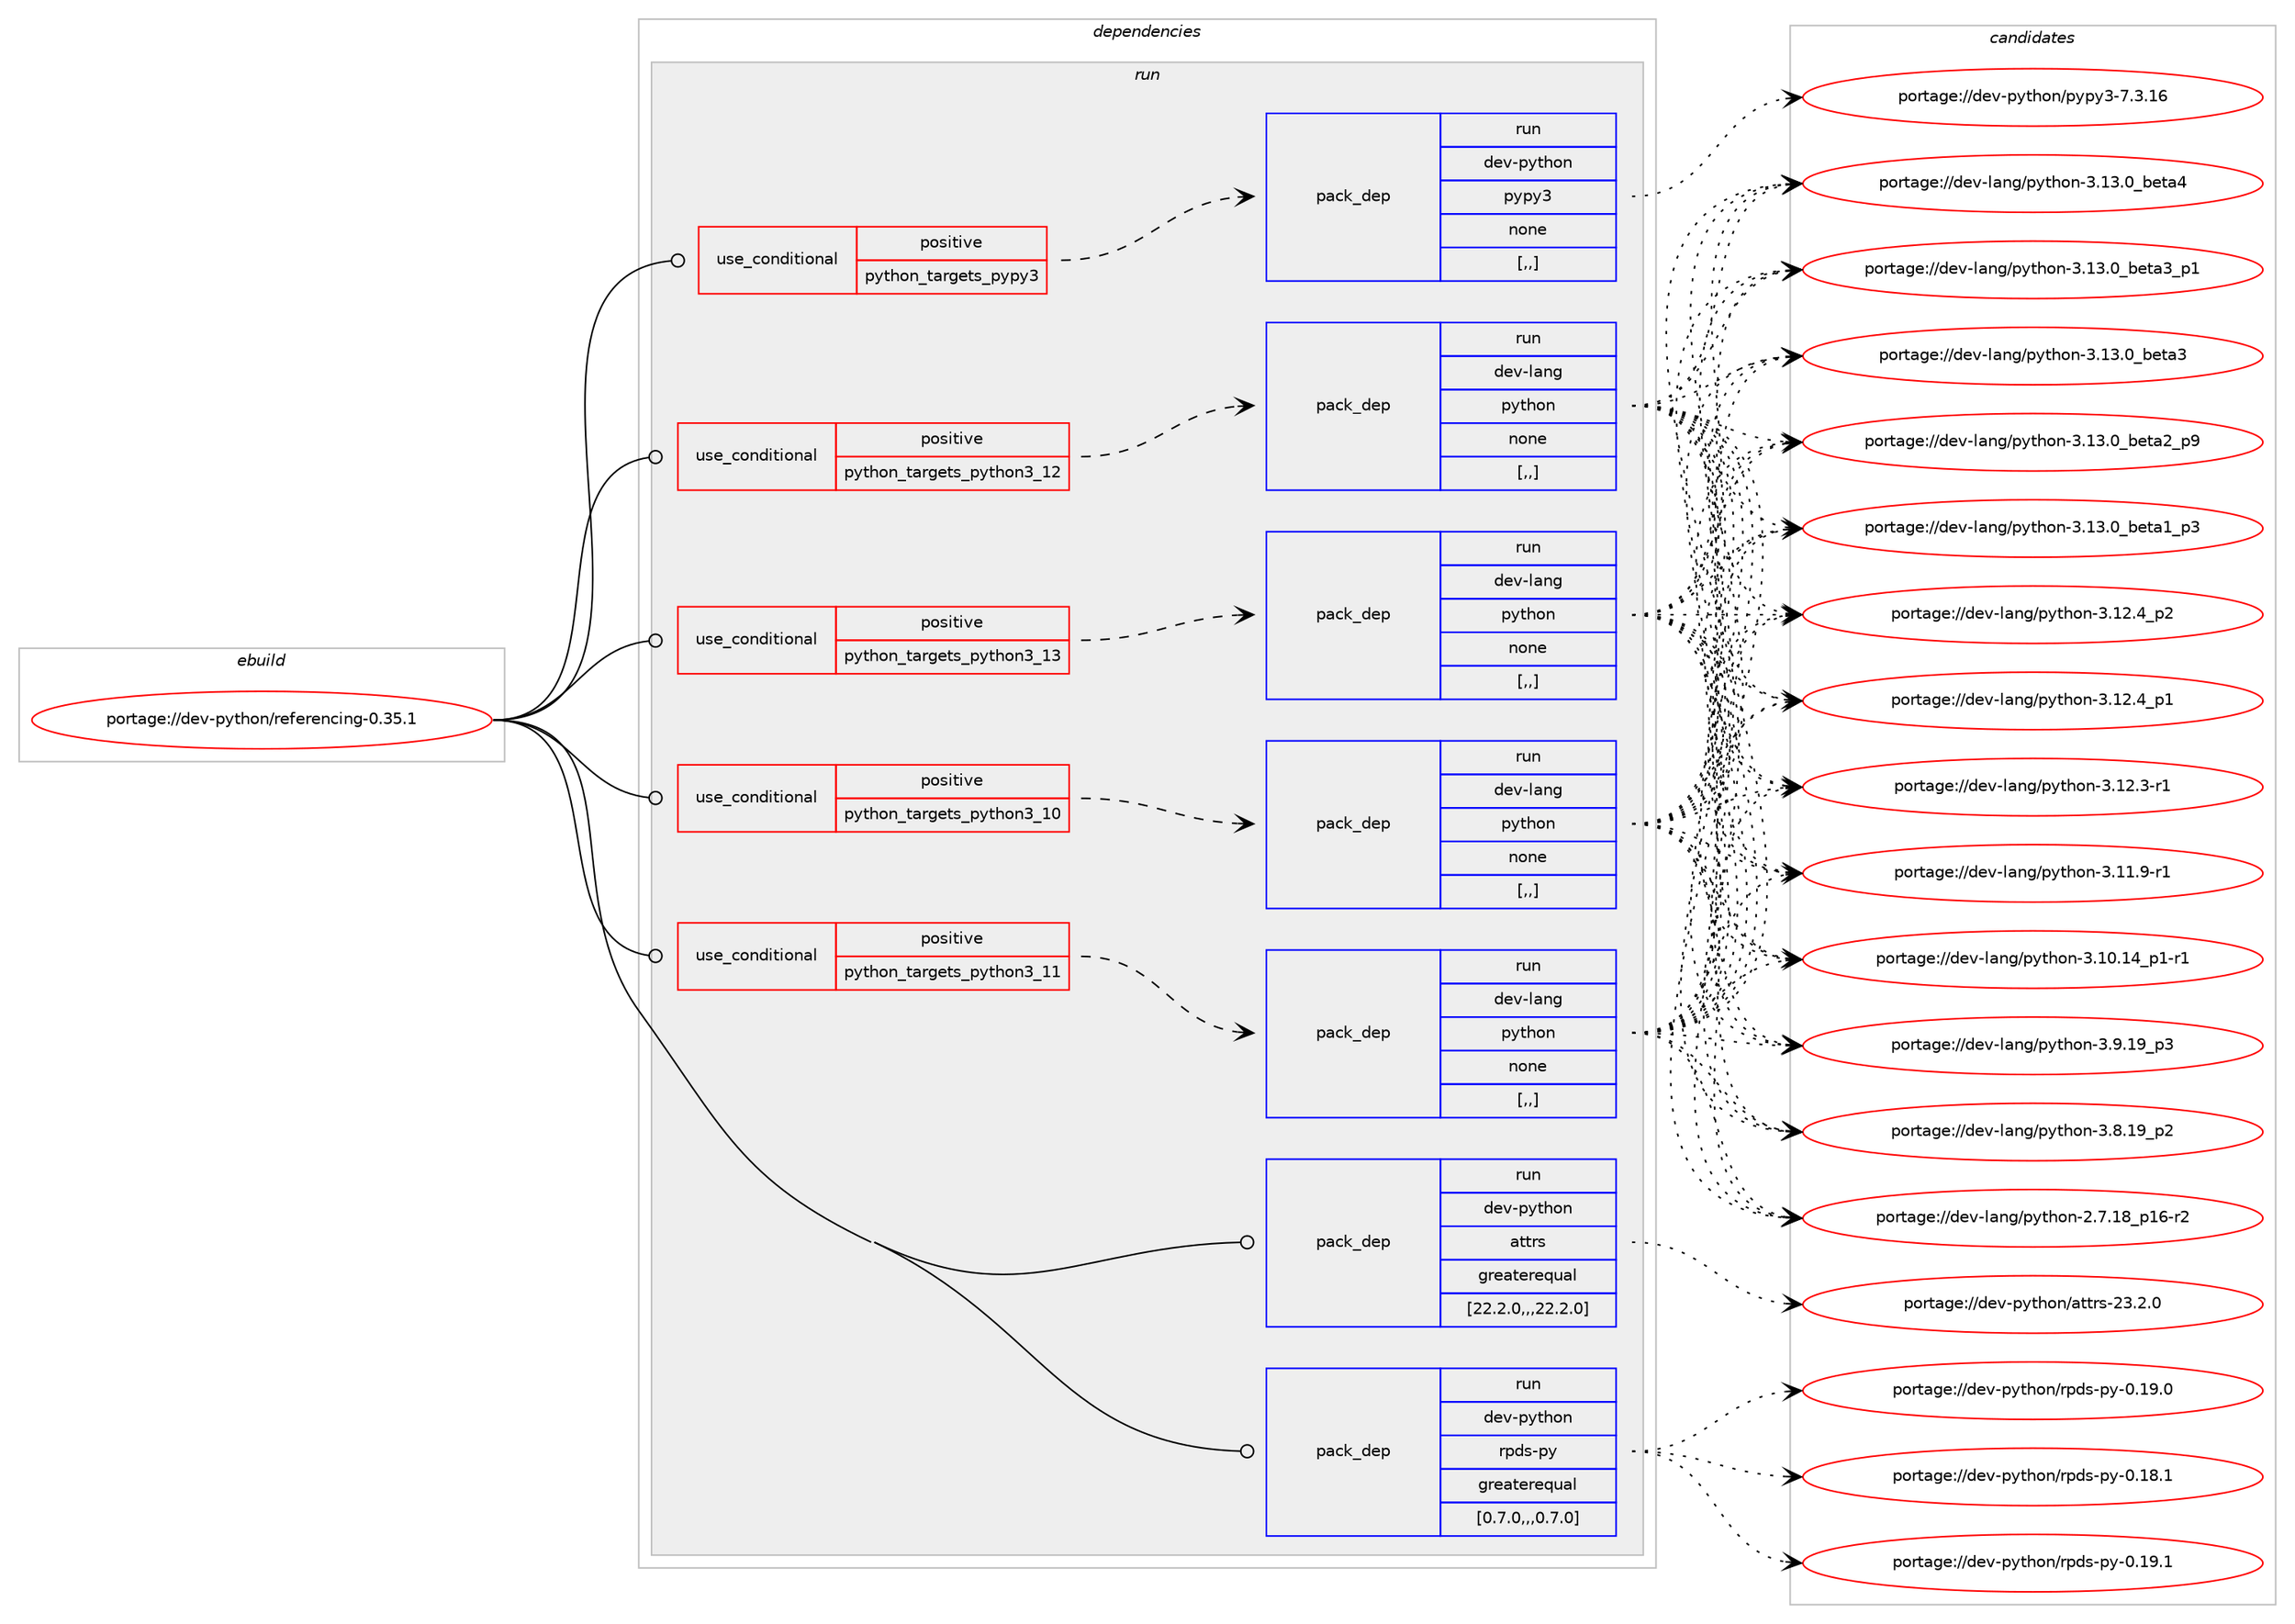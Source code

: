 digraph prolog {

# *************
# Graph options
# *************

newrank=true;
concentrate=true;
compound=true;
graph [rankdir=LR,fontname=Helvetica,fontsize=10,ranksep=1.5];#, ranksep=2.5, nodesep=0.2];
edge  [arrowhead=vee];
node  [fontname=Helvetica,fontsize=10];

# **********
# The ebuild
# **********

subgraph cluster_leftcol {
color=gray;
label=<<i>ebuild</i>>;
id [label="portage://dev-python/referencing-0.35.1", color=red, width=4, href="../dev-python/referencing-0.35.1.svg"];
}

# ****************
# The dependencies
# ****************

subgraph cluster_midcol {
color=gray;
label=<<i>dependencies</i>>;
subgraph cluster_compile {
fillcolor="#eeeeee";
style=filled;
label=<<i>compile</i>>;
}
subgraph cluster_compileandrun {
fillcolor="#eeeeee";
style=filled;
label=<<i>compile and run</i>>;
}
subgraph cluster_run {
fillcolor="#eeeeee";
style=filled;
label=<<i>run</i>>;
subgraph cond38978 {
dependency161980 [label=<<TABLE BORDER="0" CELLBORDER="1" CELLSPACING="0" CELLPADDING="4"><TR><TD ROWSPAN="3" CELLPADDING="10">use_conditional</TD></TR><TR><TD>positive</TD></TR><TR><TD>python_targets_pypy3</TD></TR></TABLE>>, shape=none, color=red];
subgraph pack121729 {
dependency161981 [label=<<TABLE BORDER="0" CELLBORDER="1" CELLSPACING="0" CELLPADDING="4" WIDTH="220"><TR><TD ROWSPAN="6" CELLPADDING="30">pack_dep</TD></TR><TR><TD WIDTH="110">run</TD></TR><TR><TD>dev-python</TD></TR><TR><TD>pypy3</TD></TR><TR><TD>none</TD></TR><TR><TD>[,,]</TD></TR></TABLE>>, shape=none, color=blue];
}
dependency161980:e -> dependency161981:w [weight=20,style="dashed",arrowhead="vee"];
}
id:e -> dependency161980:w [weight=20,style="solid",arrowhead="odot"];
subgraph cond38979 {
dependency161982 [label=<<TABLE BORDER="0" CELLBORDER="1" CELLSPACING="0" CELLPADDING="4"><TR><TD ROWSPAN="3" CELLPADDING="10">use_conditional</TD></TR><TR><TD>positive</TD></TR><TR><TD>python_targets_python3_10</TD></TR></TABLE>>, shape=none, color=red];
subgraph pack121730 {
dependency161983 [label=<<TABLE BORDER="0" CELLBORDER="1" CELLSPACING="0" CELLPADDING="4" WIDTH="220"><TR><TD ROWSPAN="6" CELLPADDING="30">pack_dep</TD></TR><TR><TD WIDTH="110">run</TD></TR><TR><TD>dev-lang</TD></TR><TR><TD>python</TD></TR><TR><TD>none</TD></TR><TR><TD>[,,]</TD></TR></TABLE>>, shape=none, color=blue];
}
dependency161982:e -> dependency161983:w [weight=20,style="dashed",arrowhead="vee"];
}
id:e -> dependency161982:w [weight=20,style="solid",arrowhead="odot"];
subgraph cond38980 {
dependency161984 [label=<<TABLE BORDER="0" CELLBORDER="1" CELLSPACING="0" CELLPADDING="4"><TR><TD ROWSPAN="3" CELLPADDING="10">use_conditional</TD></TR><TR><TD>positive</TD></TR><TR><TD>python_targets_python3_11</TD></TR></TABLE>>, shape=none, color=red];
subgraph pack121731 {
dependency161985 [label=<<TABLE BORDER="0" CELLBORDER="1" CELLSPACING="0" CELLPADDING="4" WIDTH="220"><TR><TD ROWSPAN="6" CELLPADDING="30">pack_dep</TD></TR><TR><TD WIDTH="110">run</TD></TR><TR><TD>dev-lang</TD></TR><TR><TD>python</TD></TR><TR><TD>none</TD></TR><TR><TD>[,,]</TD></TR></TABLE>>, shape=none, color=blue];
}
dependency161984:e -> dependency161985:w [weight=20,style="dashed",arrowhead="vee"];
}
id:e -> dependency161984:w [weight=20,style="solid",arrowhead="odot"];
subgraph cond38981 {
dependency161986 [label=<<TABLE BORDER="0" CELLBORDER="1" CELLSPACING="0" CELLPADDING="4"><TR><TD ROWSPAN="3" CELLPADDING="10">use_conditional</TD></TR><TR><TD>positive</TD></TR><TR><TD>python_targets_python3_12</TD></TR></TABLE>>, shape=none, color=red];
subgraph pack121732 {
dependency161987 [label=<<TABLE BORDER="0" CELLBORDER="1" CELLSPACING="0" CELLPADDING="4" WIDTH="220"><TR><TD ROWSPAN="6" CELLPADDING="30">pack_dep</TD></TR><TR><TD WIDTH="110">run</TD></TR><TR><TD>dev-lang</TD></TR><TR><TD>python</TD></TR><TR><TD>none</TD></TR><TR><TD>[,,]</TD></TR></TABLE>>, shape=none, color=blue];
}
dependency161986:e -> dependency161987:w [weight=20,style="dashed",arrowhead="vee"];
}
id:e -> dependency161986:w [weight=20,style="solid",arrowhead="odot"];
subgraph cond38982 {
dependency161988 [label=<<TABLE BORDER="0" CELLBORDER="1" CELLSPACING="0" CELLPADDING="4"><TR><TD ROWSPAN="3" CELLPADDING="10">use_conditional</TD></TR><TR><TD>positive</TD></TR><TR><TD>python_targets_python3_13</TD></TR></TABLE>>, shape=none, color=red];
subgraph pack121733 {
dependency161989 [label=<<TABLE BORDER="0" CELLBORDER="1" CELLSPACING="0" CELLPADDING="4" WIDTH="220"><TR><TD ROWSPAN="6" CELLPADDING="30">pack_dep</TD></TR><TR><TD WIDTH="110">run</TD></TR><TR><TD>dev-lang</TD></TR><TR><TD>python</TD></TR><TR><TD>none</TD></TR><TR><TD>[,,]</TD></TR></TABLE>>, shape=none, color=blue];
}
dependency161988:e -> dependency161989:w [weight=20,style="dashed",arrowhead="vee"];
}
id:e -> dependency161988:w [weight=20,style="solid",arrowhead="odot"];
subgraph pack121734 {
dependency161990 [label=<<TABLE BORDER="0" CELLBORDER="1" CELLSPACING="0" CELLPADDING="4" WIDTH="220"><TR><TD ROWSPAN="6" CELLPADDING="30">pack_dep</TD></TR><TR><TD WIDTH="110">run</TD></TR><TR><TD>dev-python</TD></TR><TR><TD>attrs</TD></TR><TR><TD>greaterequal</TD></TR><TR><TD>[22.2.0,,,22.2.0]</TD></TR></TABLE>>, shape=none, color=blue];
}
id:e -> dependency161990:w [weight=20,style="solid",arrowhead="odot"];
subgraph pack121735 {
dependency161991 [label=<<TABLE BORDER="0" CELLBORDER="1" CELLSPACING="0" CELLPADDING="4" WIDTH="220"><TR><TD ROWSPAN="6" CELLPADDING="30">pack_dep</TD></TR><TR><TD WIDTH="110">run</TD></TR><TR><TD>dev-python</TD></TR><TR><TD>rpds-py</TD></TR><TR><TD>greaterequal</TD></TR><TR><TD>[0.7.0,,,0.7.0]</TD></TR></TABLE>>, shape=none, color=blue];
}
id:e -> dependency161991:w [weight=20,style="solid",arrowhead="odot"];
}
}

# **************
# The candidates
# **************

subgraph cluster_choices {
rank=same;
color=gray;
label=<<i>candidates</i>>;

subgraph choice121729 {
color=black;
nodesep=1;
choice10010111845112121116104111110471121211121215145554651464954 [label="portage://dev-python/pypy3-7.3.16", color=red, width=4,href="../dev-python/pypy3-7.3.16.svg"];
dependency161981:e -> choice10010111845112121116104111110471121211121215145554651464954:w [style=dotted,weight="100"];
}
subgraph choice121730 {
color=black;
nodesep=1;
choice1001011184510897110103471121211161041111104551464951464895981011169752 [label="portage://dev-lang/python-3.13.0_beta4", color=red, width=4,href="../dev-lang/python-3.13.0_beta4.svg"];
choice10010111845108971101034711212111610411111045514649514648959810111697519511249 [label="portage://dev-lang/python-3.13.0_beta3_p1", color=red, width=4,href="../dev-lang/python-3.13.0_beta3_p1.svg"];
choice1001011184510897110103471121211161041111104551464951464895981011169751 [label="portage://dev-lang/python-3.13.0_beta3", color=red, width=4,href="../dev-lang/python-3.13.0_beta3.svg"];
choice10010111845108971101034711212111610411111045514649514648959810111697509511257 [label="portage://dev-lang/python-3.13.0_beta2_p9", color=red, width=4,href="../dev-lang/python-3.13.0_beta2_p9.svg"];
choice10010111845108971101034711212111610411111045514649514648959810111697499511251 [label="portage://dev-lang/python-3.13.0_beta1_p3", color=red, width=4,href="../dev-lang/python-3.13.0_beta1_p3.svg"];
choice100101118451089711010347112121116104111110455146495046529511250 [label="portage://dev-lang/python-3.12.4_p2", color=red, width=4,href="../dev-lang/python-3.12.4_p2.svg"];
choice100101118451089711010347112121116104111110455146495046529511249 [label="portage://dev-lang/python-3.12.4_p1", color=red, width=4,href="../dev-lang/python-3.12.4_p1.svg"];
choice100101118451089711010347112121116104111110455146495046514511449 [label="portage://dev-lang/python-3.12.3-r1", color=red, width=4,href="../dev-lang/python-3.12.3-r1.svg"];
choice100101118451089711010347112121116104111110455146494946574511449 [label="portage://dev-lang/python-3.11.9-r1", color=red, width=4,href="../dev-lang/python-3.11.9-r1.svg"];
choice100101118451089711010347112121116104111110455146494846495295112494511449 [label="portage://dev-lang/python-3.10.14_p1-r1", color=red, width=4,href="../dev-lang/python-3.10.14_p1-r1.svg"];
choice100101118451089711010347112121116104111110455146574649579511251 [label="portage://dev-lang/python-3.9.19_p3", color=red, width=4,href="../dev-lang/python-3.9.19_p3.svg"];
choice100101118451089711010347112121116104111110455146564649579511250 [label="portage://dev-lang/python-3.8.19_p2", color=red, width=4,href="../dev-lang/python-3.8.19_p2.svg"];
choice100101118451089711010347112121116104111110455046554649569511249544511450 [label="portage://dev-lang/python-2.7.18_p16-r2", color=red, width=4,href="../dev-lang/python-2.7.18_p16-r2.svg"];
dependency161983:e -> choice1001011184510897110103471121211161041111104551464951464895981011169752:w [style=dotted,weight="100"];
dependency161983:e -> choice10010111845108971101034711212111610411111045514649514648959810111697519511249:w [style=dotted,weight="100"];
dependency161983:e -> choice1001011184510897110103471121211161041111104551464951464895981011169751:w [style=dotted,weight="100"];
dependency161983:e -> choice10010111845108971101034711212111610411111045514649514648959810111697509511257:w [style=dotted,weight="100"];
dependency161983:e -> choice10010111845108971101034711212111610411111045514649514648959810111697499511251:w [style=dotted,weight="100"];
dependency161983:e -> choice100101118451089711010347112121116104111110455146495046529511250:w [style=dotted,weight="100"];
dependency161983:e -> choice100101118451089711010347112121116104111110455146495046529511249:w [style=dotted,weight="100"];
dependency161983:e -> choice100101118451089711010347112121116104111110455146495046514511449:w [style=dotted,weight="100"];
dependency161983:e -> choice100101118451089711010347112121116104111110455146494946574511449:w [style=dotted,weight="100"];
dependency161983:e -> choice100101118451089711010347112121116104111110455146494846495295112494511449:w [style=dotted,weight="100"];
dependency161983:e -> choice100101118451089711010347112121116104111110455146574649579511251:w [style=dotted,weight="100"];
dependency161983:e -> choice100101118451089711010347112121116104111110455146564649579511250:w [style=dotted,weight="100"];
dependency161983:e -> choice100101118451089711010347112121116104111110455046554649569511249544511450:w [style=dotted,weight="100"];
}
subgraph choice121731 {
color=black;
nodesep=1;
choice1001011184510897110103471121211161041111104551464951464895981011169752 [label="portage://dev-lang/python-3.13.0_beta4", color=red, width=4,href="../dev-lang/python-3.13.0_beta4.svg"];
choice10010111845108971101034711212111610411111045514649514648959810111697519511249 [label="portage://dev-lang/python-3.13.0_beta3_p1", color=red, width=4,href="../dev-lang/python-3.13.0_beta3_p1.svg"];
choice1001011184510897110103471121211161041111104551464951464895981011169751 [label="portage://dev-lang/python-3.13.0_beta3", color=red, width=4,href="../dev-lang/python-3.13.0_beta3.svg"];
choice10010111845108971101034711212111610411111045514649514648959810111697509511257 [label="portage://dev-lang/python-3.13.0_beta2_p9", color=red, width=4,href="../dev-lang/python-3.13.0_beta2_p9.svg"];
choice10010111845108971101034711212111610411111045514649514648959810111697499511251 [label="portage://dev-lang/python-3.13.0_beta1_p3", color=red, width=4,href="../dev-lang/python-3.13.0_beta1_p3.svg"];
choice100101118451089711010347112121116104111110455146495046529511250 [label="portage://dev-lang/python-3.12.4_p2", color=red, width=4,href="../dev-lang/python-3.12.4_p2.svg"];
choice100101118451089711010347112121116104111110455146495046529511249 [label="portage://dev-lang/python-3.12.4_p1", color=red, width=4,href="../dev-lang/python-3.12.4_p1.svg"];
choice100101118451089711010347112121116104111110455146495046514511449 [label="portage://dev-lang/python-3.12.3-r1", color=red, width=4,href="../dev-lang/python-3.12.3-r1.svg"];
choice100101118451089711010347112121116104111110455146494946574511449 [label="portage://dev-lang/python-3.11.9-r1", color=red, width=4,href="../dev-lang/python-3.11.9-r1.svg"];
choice100101118451089711010347112121116104111110455146494846495295112494511449 [label="portage://dev-lang/python-3.10.14_p1-r1", color=red, width=4,href="../dev-lang/python-3.10.14_p1-r1.svg"];
choice100101118451089711010347112121116104111110455146574649579511251 [label="portage://dev-lang/python-3.9.19_p3", color=red, width=4,href="../dev-lang/python-3.9.19_p3.svg"];
choice100101118451089711010347112121116104111110455146564649579511250 [label="portage://dev-lang/python-3.8.19_p2", color=red, width=4,href="../dev-lang/python-3.8.19_p2.svg"];
choice100101118451089711010347112121116104111110455046554649569511249544511450 [label="portage://dev-lang/python-2.7.18_p16-r2", color=red, width=4,href="../dev-lang/python-2.7.18_p16-r2.svg"];
dependency161985:e -> choice1001011184510897110103471121211161041111104551464951464895981011169752:w [style=dotted,weight="100"];
dependency161985:e -> choice10010111845108971101034711212111610411111045514649514648959810111697519511249:w [style=dotted,weight="100"];
dependency161985:e -> choice1001011184510897110103471121211161041111104551464951464895981011169751:w [style=dotted,weight="100"];
dependency161985:e -> choice10010111845108971101034711212111610411111045514649514648959810111697509511257:w [style=dotted,weight="100"];
dependency161985:e -> choice10010111845108971101034711212111610411111045514649514648959810111697499511251:w [style=dotted,weight="100"];
dependency161985:e -> choice100101118451089711010347112121116104111110455146495046529511250:w [style=dotted,weight="100"];
dependency161985:e -> choice100101118451089711010347112121116104111110455146495046529511249:w [style=dotted,weight="100"];
dependency161985:e -> choice100101118451089711010347112121116104111110455146495046514511449:w [style=dotted,weight="100"];
dependency161985:e -> choice100101118451089711010347112121116104111110455146494946574511449:w [style=dotted,weight="100"];
dependency161985:e -> choice100101118451089711010347112121116104111110455146494846495295112494511449:w [style=dotted,weight="100"];
dependency161985:e -> choice100101118451089711010347112121116104111110455146574649579511251:w [style=dotted,weight="100"];
dependency161985:e -> choice100101118451089711010347112121116104111110455146564649579511250:w [style=dotted,weight="100"];
dependency161985:e -> choice100101118451089711010347112121116104111110455046554649569511249544511450:w [style=dotted,weight="100"];
}
subgraph choice121732 {
color=black;
nodesep=1;
choice1001011184510897110103471121211161041111104551464951464895981011169752 [label="portage://dev-lang/python-3.13.0_beta4", color=red, width=4,href="../dev-lang/python-3.13.0_beta4.svg"];
choice10010111845108971101034711212111610411111045514649514648959810111697519511249 [label="portage://dev-lang/python-3.13.0_beta3_p1", color=red, width=4,href="../dev-lang/python-3.13.0_beta3_p1.svg"];
choice1001011184510897110103471121211161041111104551464951464895981011169751 [label="portage://dev-lang/python-3.13.0_beta3", color=red, width=4,href="../dev-lang/python-3.13.0_beta3.svg"];
choice10010111845108971101034711212111610411111045514649514648959810111697509511257 [label="portage://dev-lang/python-3.13.0_beta2_p9", color=red, width=4,href="../dev-lang/python-3.13.0_beta2_p9.svg"];
choice10010111845108971101034711212111610411111045514649514648959810111697499511251 [label="portage://dev-lang/python-3.13.0_beta1_p3", color=red, width=4,href="../dev-lang/python-3.13.0_beta1_p3.svg"];
choice100101118451089711010347112121116104111110455146495046529511250 [label="portage://dev-lang/python-3.12.4_p2", color=red, width=4,href="../dev-lang/python-3.12.4_p2.svg"];
choice100101118451089711010347112121116104111110455146495046529511249 [label="portage://dev-lang/python-3.12.4_p1", color=red, width=4,href="../dev-lang/python-3.12.4_p1.svg"];
choice100101118451089711010347112121116104111110455146495046514511449 [label="portage://dev-lang/python-3.12.3-r1", color=red, width=4,href="../dev-lang/python-3.12.3-r1.svg"];
choice100101118451089711010347112121116104111110455146494946574511449 [label="portage://dev-lang/python-3.11.9-r1", color=red, width=4,href="../dev-lang/python-3.11.9-r1.svg"];
choice100101118451089711010347112121116104111110455146494846495295112494511449 [label="portage://dev-lang/python-3.10.14_p1-r1", color=red, width=4,href="../dev-lang/python-3.10.14_p1-r1.svg"];
choice100101118451089711010347112121116104111110455146574649579511251 [label="portage://dev-lang/python-3.9.19_p3", color=red, width=4,href="../dev-lang/python-3.9.19_p3.svg"];
choice100101118451089711010347112121116104111110455146564649579511250 [label="portage://dev-lang/python-3.8.19_p2", color=red, width=4,href="../dev-lang/python-3.8.19_p2.svg"];
choice100101118451089711010347112121116104111110455046554649569511249544511450 [label="portage://dev-lang/python-2.7.18_p16-r2", color=red, width=4,href="../dev-lang/python-2.7.18_p16-r2.svg"];
dependency161987:e -> choice1001011184510897110103471121211161041111104551464951464895981011169752:w [style=dotted,weight="100"];
dependency161987:e -> choice10010111845108971101034711212111610411111045514649514648959810111697519511249:w [style=dotted,weight="100"];
dependency161987:e -> choice1001011184510897110103471121211161041111104551464951464895981011169751:w [style=dotted,weight="100"];
dependency161987:e -> choice10010111845108971101034711212111610411111045514649514648959810111697509511257:w [style=dotted,weight="100"];
dependency161987:e -> choice10010111845108971101034711212111610411111045514649514648959810111697499511251:w [style=dotted,weight="100"];
dependency161987:e -> choice100101118451089711010347112121116104111110455146495046529511250:w [style=dotted,weight="100"];
dependency161987:e -> choice100101118451089711010347112121116104111110455146495046529511249:w [style=dotted,weight="100"];
dependency161987:e -> choice100101118451089711010347112121116104111110455146495046514511449:w [style=dotted,weight="100"];
dependency161987:e -> choice100101118451089711010347112121116104111110455146494946574511449:w [style=dotted,weight="100"];
dependency161987:e -> choice100101118451089711010347112121116104111110455146494846495295112494511449:w [style=dotted,weight="100"];
dependency161987:e -> choice100101118451089711010347112121116104111110455146574649579511251:w [style=dotted,weight="100"];
dependency161987:e -> choice100101118451089711010347112121116104111110455146564649579511250:w [style=dotted,weight="100"];
dependency161987:e -> choice100101118451089711010347112121116104111110455046554649569511249544511450:w [style=dotted,weight="100"];
}
subgraph choice121733 {
color=black;
nodesep=1;
choice1001011184510897110103471121211161041111104551464951464895981011169752 [label="portage://dev-lang/python-3.13.0_beta4", color=red, width=4,href="../dev-lang/python-3.13.0_beta4.svg"];
choice10010111845108971101034711212111610411111045514649514648959810111697519511249 [label="portage://dev-lang/python-3.13.0_beta3_p1", color=red, width=4,href="../dev-lang/python-3.13.0_beta3_p1.svg"];
choice1001011184510897110103471121211161041111104551464951464895981011169751 [label="portage://dev-lang/python-3.13.0_beta3", color=red, width=4,href="../dev-lang/python-3.13.0_beta3.svg"];
choice10010111845108971101034711212111610411111045514649514648959810111697509511257 [label="portage://dev-lang/python-3.13.0_beta2_p9", color=red, width=4,href="../dev-lang/python-3.13.0_beta2_p9.svg"];
choice10010111845108971101034711212111610411111045514649514648959810111697499511251 [label="portage://dev-lang/python-3.13.0_beta1_p3", color=red, width=4,href="../dev-lang/python-3.13.0_beta1_p3.svg"];
choice100101118451089711010347112121116104111110455146495046529511250 [label="portage://dev-lang/python-3.12.4_p2", color=red, width=4,href="../dev-lang/python-3.12.4_p2.svg"];
choice100101118451089711010347112121116104111110455146495046529511249 [label="portage://dev-lang/python-3.12.4_p1", color=red, width=4,href="../dev-lang/python-3.12.4_p1.svg"];
choice100101118451089711010347112121116104111110455146495046514511449 [label="portage://dev-lang/python-3.12.3-r1", color=red, width=4,href="../dev-lang/python-3.12.3-r1.svg"];
choice100101118451089711010347112121116104111110455146494946574511449 [label="portage://dev-lang/python-3.11.9-r1", color=red, width=4,href="../dev-lang/python-3.11.9-r1.svg"];
choice100101118451089711010347112121116104111110455146494846495295112494511449 [label="portage://dev-lang/python-3.10.14_p1-r1", color=red, width=4,href="../dev-lang/python-3.10.14_p1-r1.svg"];
choice100101118451089711010347112121116104111110455146574649579511251 [label="portage://dev-lang/python-3.9.19_p3", color=red, width=4,href="../dev-lang/python-3.9.19_p3.svg"];
choice100101118451089711010347112121116104111110455146564649579511250 [label="portage://dev-lang/python-3.8.19_p2", color=red, width=4,href="../dev-lang/python-3.8.19_p2.svg"];
choice100101118451089711010347112121116104111110455046554649569511249544511450 [label="portage://dev-lang/python-2.7.18_p16-r2", color=red, width=4,href="../dev-lang/python-2.7.18_p16-r2.svg"];
dependency161989:e -> choice1001011184510897110103471121211161041111104551464951464895981011169752:w [style=dotted,weight="100"];
dependency161989:e -> choice10010111845108971101034711212111610411111045514649514648959810111697519511249:w [style=dotted,weight="100"];
dependency161989:e -> choice1001011184510897110103471121211161041111104551464951464895981011169751:w [style=dotted,weight="100"];
dependency161989:e -> choice10010111845108971101034711212111610411111045514649514648959810111697509511257:w [style=dotted,weight="100"];
dependency161989:e -> choice10010111845108971101034711212111610411111045514649514648959810111697499511251:w [style=dotted,weight="100"];
dependency161989:e -> choice100101118451089711010347112121116104111110455146495046529511250:w [style=dotted,weight="100"];
dependency161989:e -> choice100101118451089711010347112121116104111110455146495046529511249:w [style=dotted,weight="100"];
dependency161989:e -> choice100101118451089711010347112121116104111110455146495046514511449:w [style=dotted,weight="100"];
dependency161989:e -> choice100101118451089711010347112121116104111110455146494946574511449:w [style=dotted,weight="100"];
dependency161989:e -> choice100101118451089711010347112121116104111110455146494846495295112494511449:w [style=dotted,weight="100"];
dependency161989:e -> choice100101118451089711010347112121116104111110455146574649579511251:w [style=dotted,weight="100"];
dependency161989:e -> choice100101118451089711010347112121116104111110455146564649579511250:w [style=dotted,weight="100"];
dependency161989:e -> choice100101118451089711010347112121116104111110455046554649569511249544511450:w [style=dotted,weight="100"];
}
subgraph choice121734 {
color=black;
nodesep=1;
choice10010111845112121116104111110479711611611411545505146504648 [label="portage://dev-python/attrs-23.2.0", color=red, width=4,href="../dev-python/attrs-23.2.0.svg"];
dependency161990:e -> choice10010111845112121116104111110479711611611411545505146504648:w [style=dotted,weight="100"];
}
subgraph choice121735 {
color=black;
nodesep=1;
choice10010111845112121116104111110471141121001154511212145484649574649 [label="portage://dev-python/rpds-py-0.19.1", color=red, width=4,href="../dev-python/rpds-py-0.19.1.svg"];
choice10010111845112121116104111110471141121001154511212145484649574648 [label="portage://dev-python/rpds-py-0.19.0", color=red, width=4,href="../dev-python/rpds-py-0.19.0.svg"];
choice10010111845112121116104111110471141121001154511212145484649564649 [label="portage://dev-python/rpds-py-0.18.1", color=red, width=4,href="../dev-python/rpds-py-0.18.1.svg"];
dependency161991:e -> choice10010111845112121116104111110471141121001154511212145484649574649:w [style=dotted,weight="100"];
dependency161991:e -> choice10010111845112121116104111110471141121001154511212145484649574648:w [style=dotted,weight="100"];
dependency161991:e -> choice10010111845112121116104111110471141121001154511212145484649564649:w [style=dotted,weight="100"];
}
}

}
